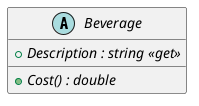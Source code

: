 @startuml
abstract class Beverage {
    + {abstract} Description : string <<get>>
    + {abstract} Cost() : double
}
@enduml
